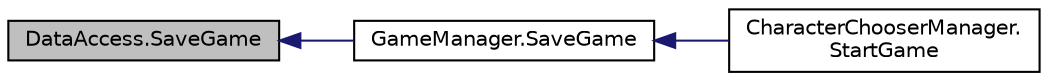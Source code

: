 digraph "DataAccess.SaveGame"
{
  edge [fontname="Helvetica",fontsize="10",labelfontname="Helvetica",labelfontsize="10"];
  node [fontname="Helvetica",fontsize="10",shape=record];
  rankdir="LR";
  Node12 [label="DataAccess.SaveGame",height=0.2,width=0.4,color="black", fillcolor="grey75", style="filled", fontcolor="black"];
  Node12 -> Node13 [dir="back",color="midnightblue",fontsize="10",style="solid",fontname="Helvetica"];
  Node13 [label="GameManager.SaveGame",height=0.2,width=0.4,color="black", fillcolor="white", style="filled",URL="$class_game_manager.html#a21c7321a40b096ab7061eaec477b1335",tooltip="Saves the game data. "];
  Node13 -> Node14 [dir="back",color="midnightblue",fontsize="10",style="solid",fontname="Helvetica"];
  Node14 [label="CharacterChooserManager.\lStartGame",height=0.2,width=0.4,color="black", fillcolor="white", style="filled",URL="$class_character_chooser_manager.html#ad1e1273899bb7888e6efbcc5d0d0970b",tooltip="Starts the game with the nickname provide when choose the character. "];
}
